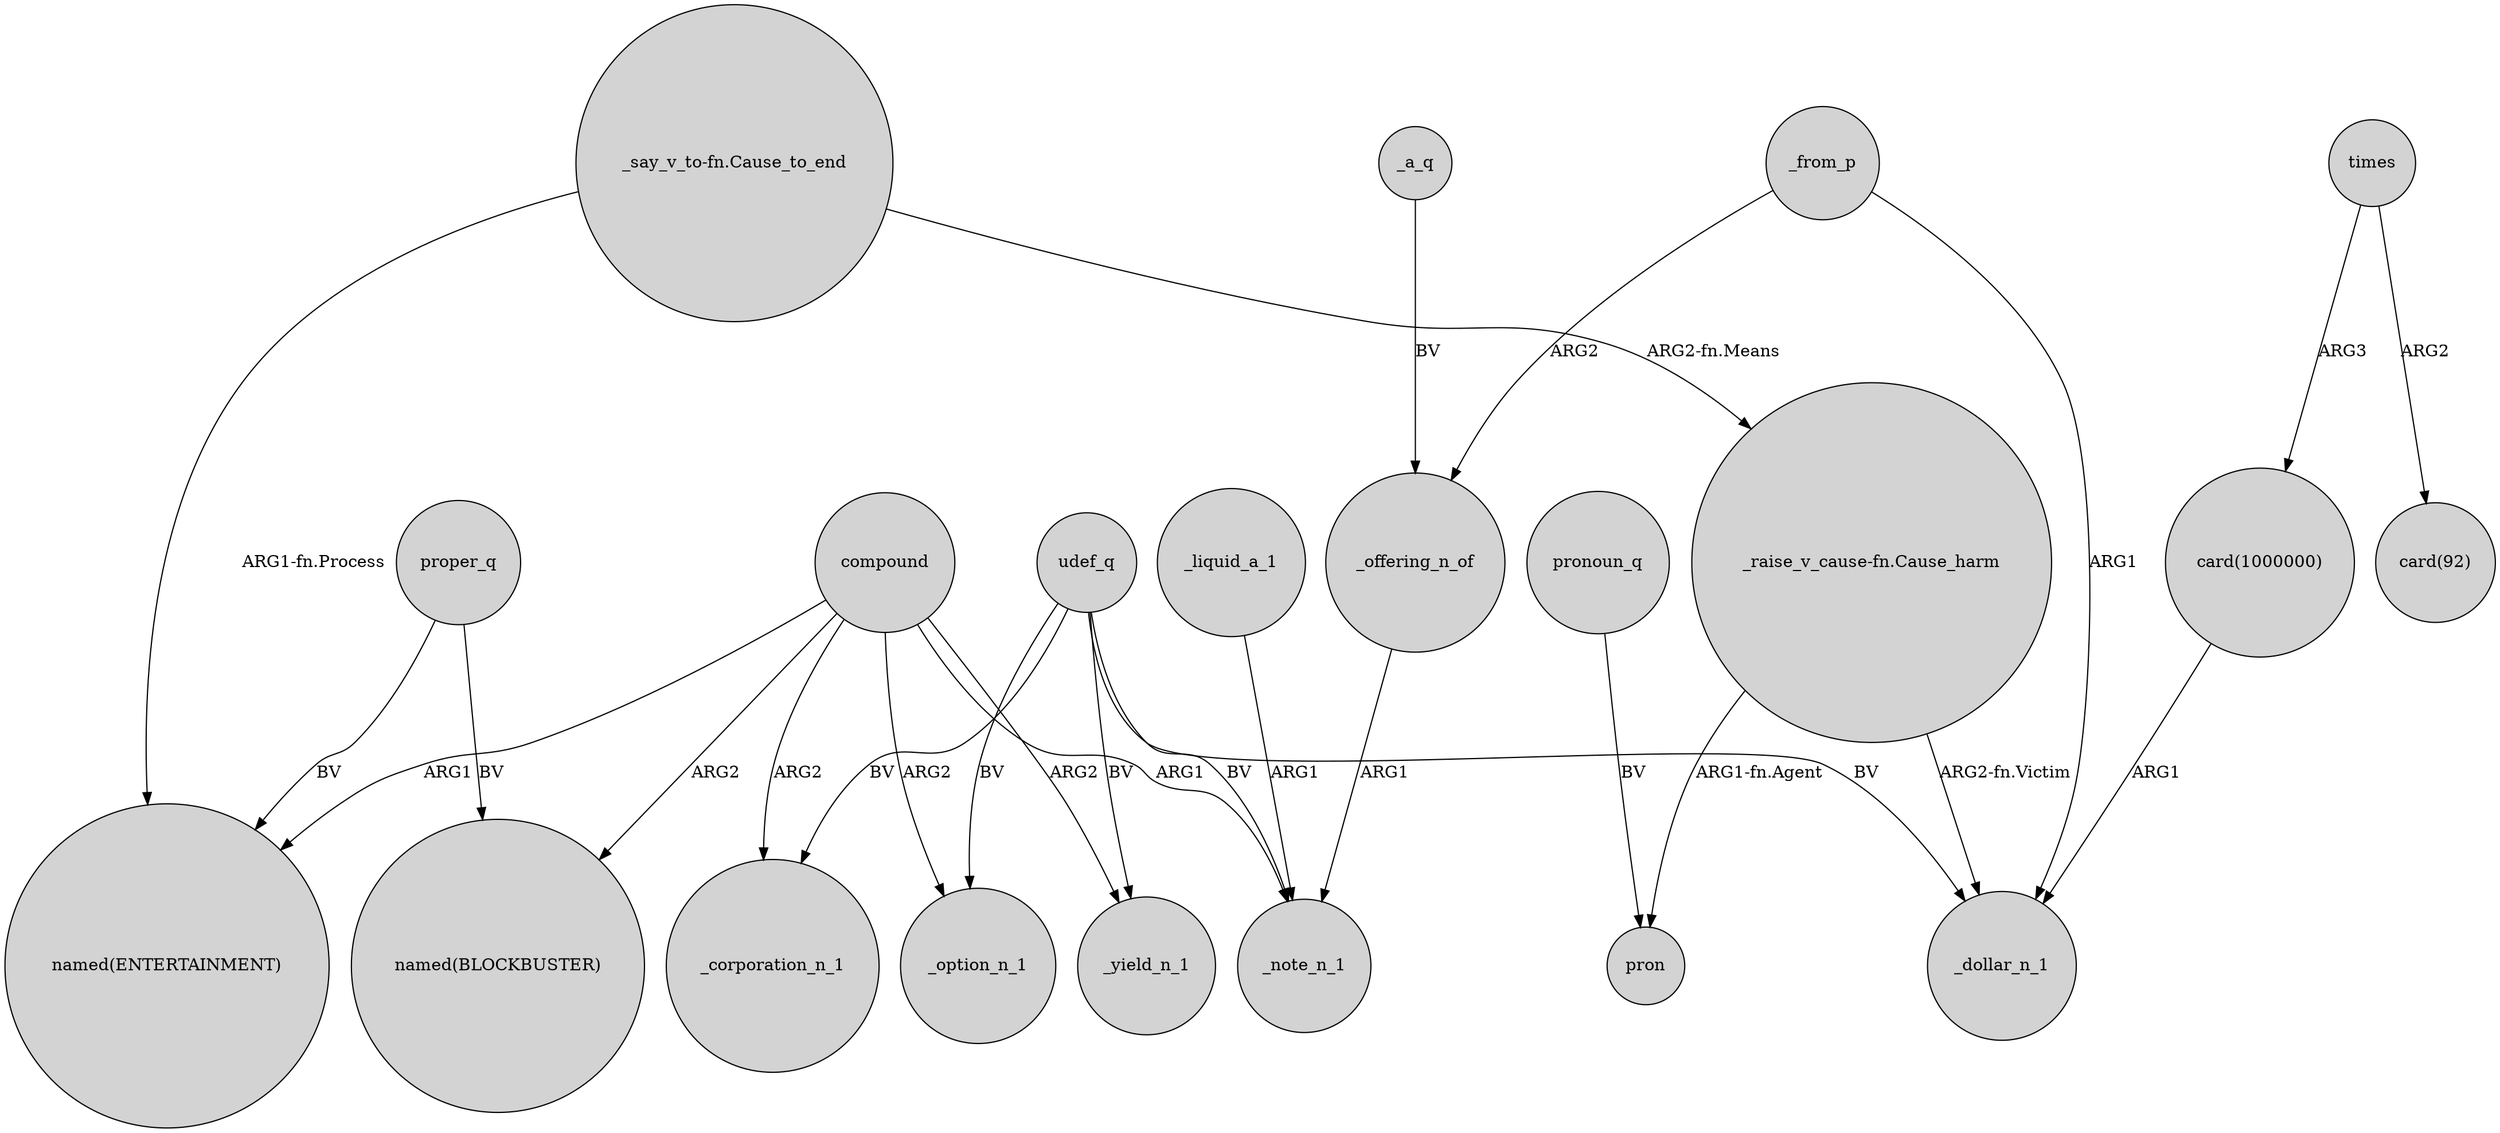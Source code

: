 digraph {
	node [shape=circle style=filled]
	_a_q -> _offering_n_of [label=BV]
	"_raise_v_cause-fn.Cause_harm" -> pron [label="ARG1-fn.Agent"]
	_from_p -> _dollar_n_1 [label=ARG1]
	"_say_v_to-fn.Cause_to_end" -> "named(ENTERTAINMENT)" [label="ARG1-fn.Process"]
	compound -> _yield_n_1 [label=ARG2]
	times -> "card(92)" [label=ARG2]
	_liquid_a_1 -> _note_n_1 [label=ARG1]
	udef_q -> _option_n_1 [label=BV]
	_from_p -> _offering_n_of [label=ARG2]
	times -> "card(1000000)" [label=ARG3]
	compound -> "named(BLOCKBUSTER)" [label=ARG2]
	pronoun_q -> pron [label=BV]
	_offering_n_of -> _note_n_1 [label=ARG1]
	"_say_v_to-fn.Cause_to_end" -> "_raise_v_cause-fn.Cause_harm" [label="ARG2-fn.Means"]
	udef_q -> _yield_n_1 [label=BV]
	udef_q -> _note_n_1 [label=BV]
	"_raise_v_cause-fn.Cause_harm" -> _dollar_n_1 [label="ARG2-fn.Victim"]
	compound -> _note_n_1 [label=ARG1]
	udef_q -> _dollar_n_1 [label=BV]
	"card(1000000)" -> _dollar_n_1 [label=ARG1]
	compound -> "named(ENTERTAINMENT)" [label=ARG1]
	compound -> _corporation_n_1 [label=ARG2]
	udef_q -> _corporation_n_1 [label=BV]
	proper_q -> "named(ENTERTAINMENT)" [label=BV]
	compound -> _option_n_1 [label=ARG2]
	proper_q -> "named(BLOCKBUSTER)" [label=BV]
}
